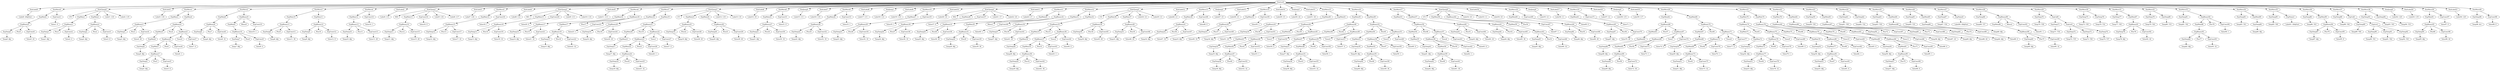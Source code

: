 digraph {
	ordering = out;
	ExpConst98 -> "Value98: 0";
	ExpTemp96 -> "Temp96: $rv";
	StatLabel21 -> "Label44: L20";
	StatMove39 -> ExpMem91;
	StatMove39 -> ExpConst97;
	ExpConst96 -> "Value96: 44";
	ExpBinary95 -> ExpTemp95;
	ExpBinary95 -> Plus80;
	ExpBinary95 -> ExpConst96;
	StatLabel20 -> "Label43: L19";
	ExpTemp93 -> "Temp93: T45";
	ExpTemp92 -> "Temp92: T43";
	ExpTemp90 -> "Temp90: T41";
	ExpTemp89 -> "Temp89: T40";
	ExpTemp88 -> "Temp88: T44";
	ExpConst95 -> "Value95: 8";
	ExpBinary94 -> ExpTemp87;
	ExpBinary94 -> Plus79;
	ExpBinary94 -> ExpConst95;
	ExpTemp87 -> "Temp87: $fp";
	StatMove36 -> ExpTemp86;
	StatMove36 -> ExpMem90;
	ExpTemp86 -> "Temp86: T43";
	ExpName1 -> "Label41: QS@Sort";
	StatMove35 -> ExpTemp85;
	StatMove35 -> ExpName1;
	ExpTemp85 -> "Temp85: T40";
	ExpMem89 -> ExpTemp84;
	StatMove34 -> ExpTemp83;
	StatMove34 -> ExpMem89;
	ExpTemp83 -> "Temp83: T41";
	ExpConst94 -> "Value94: 1";
	ExpMem88 -> ExpBinary93;
	ExpBinary93 -> ExpTemp82;
	ExpBinary93 -> Plus77;
	ExpBinary93 -> ExpConst93;
	ExpTemp82 -> "Temp82: $fp";
	StatMove32 -> ExpTemp79;
	StatMove32 -> ExpTemp80;
	ExpMem87 -> ExpBinary91;
	ExpBinary91 -> ExpTemp78;
	ExpBinary91 -> Plus76;
	ExpBinary91 -> ExpConst92;
	StatMove31 -> ExpTemp77;
	StatMove31 -> ExpMem87;
	ExpTemp77 -> "Temp77: T45";
	ExpTemp76 -> "Temp76: T32";
	ExpTemp73 -> "Temp73: T36";
	ExpTemp72 -> "Temp72: T35";
	StatMove13 -> ExpMem38;
	StatMove13 -> ExpConst48;
	ExpMem50 -> ExpMem51;
	StatMove33 -> ExpTemp81;
	StatMove33 -> ExpBinary92;
	ExpMem38 -> ExpBinary41;
	ExpConst46 -> "Value46: 20";
	ExpBinary39 -> ExpTemp30;
	ExpBinary39 -> Plus34;
	ExpBinary39 -> ExpConst45;
	ExpMem19 -> ExpBinary21;
	ExpConst44 -> "Value44: 4";
	StatMove17 -> ExpMem53;
	StatMove17 -> ExpMem57;
	ExpMem33 -> ExpMem34;
	ExpMem34 -> ExpTemp28;
	ExpConst89 -> "Value89: 4";
	ExpBinary34 -> ExpTemp27;
	ExpBinary34 -> Plus30;
	ExpBinary34 -> ExpConst41;
	ExpTemp27 -> "Temp27: $fp";
	ExpMem35 -> ExpBinary38;
	ExpConst40 -> "Value40: 1";
	ExpMem30 -> ExpBinary33;
	ExpTemp30 -> "Temp30: $fp";
	ExpConst39 -> "Value39: 36";
	ExpBinary38 -> ExpTemp29;
	ExpBinary38 -> Plus32;
	ExpBinary38 -> ExpConst42;
	ExpConst38 -> "Value38: 36";
	ExpConst60 -> "Value60: 4";
	ExpMem69 -> ExpBinary73;
	ExpMem29 -> ExpBinary31;
	ExpBinary84 -> ExpMem81;
	ExpBinary84 -> Plus71;
	ExpBinary84 -> ExpConst85;
	ExpTemp25 -> "Temp25: $fp";
	ExpConst36 -> "Value36: 16";
	StatLabel10 -> "Label20: L6";
	StatMove10 -> ExpMem27;
	StatMove10 -> ExpConst35;
	ExpMem4 -> ExpBinary4;
	StatCJump1 -> NE0;
	StatCJump1 -> ExpMem13;
	StatCJump1 -> ExpConst16;
	StatCJump1 -> "Label5: L16";
	StatCJump1 -> "Label6: L17";
	ExpBinary29 -> ExpTemp23;
	ExpBinary29 -> Plus26;
	ExpBinary29 -> ExpConst34;
	ExpBinary53 -> ExpBinary54;
	ExpBinary53 -> Times5;
	ExpBinary53 -> ExpConst60;
	StatMove37 -> ExpTemp88;
	StatMove37 -> ExpCall1;
	ExpMem64 -> ExpTemp48;
	ExpMem31 -> ExpBinary34;
	StatLabel8 -> "Label17: L11";
	ExpBinary18 -> ExpMem17;
	ExpBinary18 -> Plus17;
	ExpBinary18 -> ExpConst23;
	ExpTemp49 -> "Temp49: $fp";
	StatMove9 -> ExpMem26;
	StatMove9 -> ExpConst33;
	ExpConst86 -> "Value86: 4";
	ExpConst21 -> "Value21: 32";
	ExpTemp22 -> "Temp22: $fp";
	StatJump0 -> "Label15: L11";
	ExpTemp94 -> "Temp94: T33";
	StatLabel7 -> "Label16: L10";
	ExpMem90 -> ExpBinary94;
	ExpBinary20 -> ExpTemp16;
	ExpBinary20 -> Plus18;
	ExpBinary20 -> ExpConst24;
	ExpTemp28 -> "Temp28: $fp";
	ExpMem47 -> ExpTemp37;
	ExpMem26 -> ExpBinary28;
	StatLabel16 -> "Label34: L0";
	ExpBinary64 -> ExpTemp46;
	ExpBinary64 -> Plus55;
	ExpBinary64 -> ExpConst68;
	ExpMem25 -> ExpBinary27;
	ExpBinary27 -> ExpTemp21;
	ExpBinary27 -> Plus24;
	ExpBinary27 -> ExpConst30;
	ExpTemp21 -> "Temp21: $fp";
	ExpBinary60 -> ExpTemp43;
	ExpBinary60 -> Plus51;
	ExpBinary60 -> ExpConst64;
	ExpTemp64 -> "Temp64: $fp";
	ExpTemp24 -> "Temp24: $fp";
	ExpBinary25 -> ExpTemp19;
	ExpBinary25 -> Plus22;
	ExpBinary25 -> ExpConst28;
	ExpBinary40 -> ExpTemp31;
	ExpBinary40 -> Plus35;
	ExpBinary40 -> ExpConst46;
	ExpBinary26 -> ExpTemp20;
	ExpBinary26 -> Plus23;
	ExpBinary26 -> ExpConst29;
	StatCJump3 -> LT1;
	StatCJump3 -> ExpMem23;
	StatCJump3 -> ExpMem24;
	StatCJump3 -> "Label12: L10";
	StatCJump3 -> "Label13: L9";
	ExpMem60 -> ExpBinary64;
	ExpTemp55 -> "Temp55: $fp";
	ExpMem36 -> ExpBinary39;
	ExpBinary63 -> ExpTemp45;
	ExpBinary63 -> Plus53;
	ExpBinary63 -> ExpConst66;
	ExpMem22 -> ExpBinary24;
	ExpBinary24 -> ExpTemp18;
	ExpBinary24 -> Plus20;
	ExpBinary24 -> ExpConst25;
	ExpMem20 -> ExpMem21;
	StatMove7 -> ExpMem18;
	StatMove7 -> ExpMem19;
	ExpMem18 -> ExpBinary20;
	ExpMem54 -> ExpMem55;
	ExpBinary5 -> ExpBinary6;
	ExpBinary5 -> Times0;
	ExpBinary5 -> ExpConst7;
	ExpConst8 -> "Value8: 32";
	StatLabel17 -> "Label36: L1";
	StatJump5 -> "Label38: L15";
	ExpBinary83 -> ExpBinary84;
	ExpBinary83 -> Times11;
	ExpBinary83 -> ExpConst86;
	ExpConst4 -> "Value4: 40";
	ExpBinary8 -> ExpTemp6;
	ExpBinary8 -> Plus7;
	ExpBinary8 -> ExpConst8;
	ExpConst5 -> "Value5: 8";
	StatMove6 -> ExpMem16;
	StatMove6 -> ExpBinary18;
	ExpBinary12 -> ExpTemp9;
	ExpBinary12 -> Plus10;
	ExpBinary12 -> ExpConst12;
	ExpMem23 -> ExpBinary25;
	ExpMem9 -> ExpBinary10;
	ExpTemp23 -> "Temp23: $fp";
	ExpTemp17 -> "Temp17: $fp";
	ExpConst42 -> "Value42: 36";
	ExpMem1 -> ExpBinary1;
	ExpConst0 -> "Value0: 24";
	ExpMem6 -> ExpTemp4;
	ExpConst16 -> "Value16: 0";
	StatMove19 -> ExpMem61;
	StatMove19 -> ExpConst71;
	ExpTemp61 -> "Temp61: T38";
	ExpTemp74 -> "Temp74: T37";
	ExpBinary30 -> ExpTemp24;
	ExpBinary30 -> Plus27;
	ExpBinary30 -> ExpConst36;
	StatCJump4 -> NE2;
	StatCJump4 -> ExpMem28;
	StatCJump4 -> ExpConst37;
	StatCJump4 -> "Label21: L7";
	StatCJump4 -> "Label22: L8";
	ExpMem13 -> ExpBinary14;
	ExpBinary37 -> ExpMem35;
	ExpBinary37 -> Plus33;
	ExpBinary37 -> ExpConst43;
	ExpMem27 -> ExpBinary29;
	StatMove21 -> ExpMem70;
	StatMove21 -> ExpMem74;
	ExpConst32 -> "Value32: 16";
	ExpConst58 -> "Value58: 36";
	ExpMem15 -> ExpBinary16;
	ExpTemp8 -> "Temp8: $fp";
	ExpConst12 -> "Value12: 8";
	ExpTemp4 -> "Temp4: $fp";
	StatLabel5 -> "Label11: L13";
	ExpTemp1 -> "Temp1: $fp";
	StatMove4 -> ExpMem12;
	StatMove4 -> ExpConst14;
	ExpConst1 -> "Value1: 0";
	ExpTemp19 -> "Temp19: $fp";
	ExpConst64 -> "Value64: 24";
	ExpMem44 -> ExpBinary47;
	ExpBinary22 -> ExpBinary23;
	ExpBinary22 -> Times1;
	ExpBinary22 -> ExpConst27;
	ExpTemp33 -> "Temp33: $fp";
	StatLabel0 -> "Label0: QS@Sort";
	ExpConst24 -> "Value24: 20";
	ExpMem73 -> ExpBinary77;
	ExpConst28 -> "Value28: 20";
	StatCJump0 -> LT0;
	StatCJump0 -> ExpMem1;
	StatCJump0 -> ExpMem2;
	StatCJump0 -> "Label1: L18";
	StatCJump0 -> "Label2: L19";
	ExpTemp16 -> "Temp16: $fp";
	ExpMem0 -> ExpBinary0;
	ExpTemp36 -> "Temp36: $fp";
	ExpConst17 -> "Value17: 16";
	ExpMem3 -> ExpBinary3;
	StatMove30 -> ExpTemp75;
	StatMove30 -> ExpTemp76;
	ExpBinary10 -> ExpTemp7;
	ExpBinary10 -> Plus8;
	ExpBinary10 -> ExpConst9;
	ExpCall1 -> ExpTemp89;
	ExpCall1 -> ExpList1;
	ExpMem17 -> ExpBinary19;
	ExpConst15 -> "Value15: 28";
	ExpConst88 -> "Value88: 44";
	ExpBinary55 -> ExpTemp40;
	ExpBinary55 -> Plus46;
	ExpBinary55 -> ExpConst58;
	StatLabel1 -> "Label3: L18";
	ExpMem2 -> ExpBinary2;
	ExpConst47 -> "Value47: 16";
	StatLabel6 -> "Label14: L9";
	ExpTemp14 -> "Temp14: $fp";
	ExpBinary48 -> ExpMem46;
	ExpBinary48 -> Plus42;
	ExpBinary48 -> ExpBinary49;
	ExpMem59 -> ExpBinary63;
	ExpBinary76 -> ExpMem73;
	ExpBinary76 -> Plus65;
	ExpBinary76 -> ExpConst79;
	ExpConst23 -> "Value23: 1";
	ExpMem21 -> ExpTemp17;
	ExpTemp12 -> "Temp12: $fp";
	StatLabel3 -> "Label7: L16";
	ExpMem82 -> ExpBinary86;
	ExpMem7 -> ExpBinary7;
	ExpConst13 -> "Value13: 28";
	ExpTemp46 -> "Temp46: $fp";
	ExpBinary3 -> ExpTemp3;
	ExpBinary3 -> Plus3;
	ExpBinary3 -> ExpConst4;
	ExpConst45 -> "Value45: 40";
	ExpTemp40 -> "Temp40: $fp";
	ExpTemp67 -> "Temp67: T34";
	ExpConst26 -> "Value26: 1";
	ExpConst18 -> "Value18: 1";
	ExpConst82 -> "Value82: 1";
	ExpConst2 -> "Value2: 4";
	ExpTemp79 -> "Temp79: T44";
	ExpBinary14 -> ExpTemp11;
	ExpBinary14 -> Plus12;
	ExpBinary14 -> ExpConst15;
	ExpList1 -> ExpTemp90;
	ExpList1 -> ExpTemp91;
	ExpList1 -> ExpTemp92;
	ExpTemp9 -> "Temp9: $fp";
	ExpBinary11 -> ExpTemp8;
	ExpBinary11 -> Plus9;
	ExpBinary11 -> ExpConst11;
	ExpBinary32 -> ExpMem30;
	ExpBinary32 -> Minus1;
	ExpBinary32 -> ExpConst40;
	ExpMem14 -> ExpBinary15;
	ExpBinary0 -> ExpTemp0;
	ExpBinary0 -> Plus0;
	ExpBinary0 -> ExpConst0;
	StatLabel12 -> "Label26: L3";
	ExpBinary46 -> ExpMem44;
	ExpBinary46 -> Plus41;
	ExpBinary46 -> ExpConst53;
	ExpConst43 -> "Value43: 1";
	ExpBinary6 -> ExpMem7;
	ExpBinary6 -> Plus6;
	ExpBinary6 -> ExpConst6;
	ExpBinary7 -> ExpTemp5;
	ExpBinary7 -> Plus5;
	ExpBinary7 -> ExpConst5;
	StatLabel11 -> "Label23: L7";
	ExpBinary65 -> ExpTemp47;
	ExpBinary65 -> Plus56;
	ExpBinary65 -> ExpConst70;
	ExpTemp2 -> "Temp2: $fp";
	ExpMem8 -> ExpBinary8;
	ExpTemp0 -> "Temp0: $fp";
	ExpBinary36 -> ExpBinary37;
	ExpBinary36 -> Times2;
	ExpBinary36 -> ExpConst44;
	ExpConst74 -> "Value74: 4";
	ExpBinary1 -> ExpTemp1;
	ExpBinary1 -> Plus1;
	ExpBinary1 -> ExpConst2;
	StatMove40 -> ExpTemp96;
	StatMove40 -> ExpConst98;
	ExpBinary42 -> ExpTemp33;
	ExpBinary42 -> Plus37;
	ExpBinary42 -> ExpConst49;
	ExpTemp32 -> "Temp32: $fp";
	ExpConst10 -> "Value10: 1";
	ExpBinary41 -> ExpTemp32;
	ExpBinary41 -> Plus36;
	ExpBinary41 -> ExpConst47;
	ExpBinary54 -> ExpMem52;
	ExpBinary54 -> Plus47;
	ExpBinary54 -> ExpConst59;
	StatList0 -> StatLabel0;
	StatList0 -> StatMove0;
	StatList0 -> StatCJump0;
	StatList0 -> StatLabel1;
	StatList0 -> StatMove1;
	StatList0 -> StatMove2;
	StatList0 -> StatMove3;
	StatList0 -> StatMove4;
	StatList0 -> StatLabel2;
	StatList0 -> StatCJump1;
	StatList0 -> StatLabel3;
	StatList0 -> StatMove5;
	StatList0 -> StatLabel4;
	StatList0 -> StatCJump2;
	StatList0 -> StatLabel5;
	StatList0 -> StatMove6;
	StatList0 -> StatMove7;
	StatList0 -> StatCJump3;
	StatList0 -> StatLabel6;
	StatList0 -> StatMove8;
	StatList0 -> StatJump0;
	StatList0 -> StatLabel7;
	StatList0 -> StatMove9;
	StatList0 -> StatLabel8;
	StatList0 -> StatJump1;
	StatList0 -> StatLabel9;
	StatList0 -> StatMove10;
	StatList0 -> StatLabel10;
	StatList0 -> StatCJump4;
	StatList0 -> StatLabel11;
	StatList0 -> StatMove11;
	StatList0 -> StatMove12;
	StatList0 -> StatCJump5;
	StatList0 -> StatLabel12;
	StatList0 -> StatMove13;
	StatList0 -> StatJump2;
	StatList0 -> StatLabel13;
	StatList0 -> StatMove14;
	StatList0 -> StatLabel14;
	StatList0 -> StatJump3;
	StatList0 -> StatLabel15;
	StatList0 -> StatMove15;
	StatList0 -> StatMove16;
	StatList0 -> StatMove17;
	StatList0 -> StatCJump6;
	StatList0 -> StatLabel16;
	StatList0 -> StatMove18;
	StatList0 -> StatJump4;
	StatList0 -> StatLabel17;
	StatList0 -> StatMove19;
	StatList0 -> StatLabel18;
	StatList0 -> StatJump5;
	StatList0 -> StatLabel19;
	StatList0 -> StatMove20;
	StatList0 -> StatMove21;
	StatList0 -> StatMove22;
	StatList0 -> StatMove23;
	StatList0 -> StatMove24;
	StatList0 -> StatMove25;
	StatList0 -> StatMove26;
	StatList0 -> StatMove27;
	StatList0 -> StatMove28;
	StatList0 -> StatMove29;
	StatList0 -> StatMove30;
	StatList0 -> StatMove31;
	StatList0 -> StatMove32;
	StatList0 -> StatMove33;
	StatList0 -> StatMove34;
	StatList0 -> StatMove35;
	StatList0 -> StatMove36;
	StatList0 -> StatMove37;
	StatList0 -> StatMove38;
	StatList0 -> StatJump6;
	StatList0 -> StatLabel20;
	StatList0 -> StatMove39;
	StatList0 -> StatLabel21;
	StatList0 -> StatMove40;
	ExpBinary23 -> ExpMem22;
	ExpBinary23 -> Plus21;
	ExpBinary23 -> ExpConst26;
	StatMove16 -> ExpMem45;
	StatMove16 -> ExpMem49;
	ExpTemp80 -> "Temp80: T33";
	ExpConst11 -> "Value11: 36";
	ExpTemp47 -> "Temp47: $fp";
	ExpBinary2 -> ExpTemp2;
	ExpBinary2 -> Plus2;
	ExpBinary2 -> ExpConst3;
	StatMove3 -> ExpMem10;
	StatMove3 -> ExpMem11;
	ExpMem70 -> ExpBinary74;
	StatMove11 -> ExpMem29;
	StatMove11 -> ExpBinary32;
	ExpMem37 -> ExpBinary40;
	ExpTemp44 -> "Temp44: $fp";
	StatMove26 -> ExpTemp65;
	StatMove26 -> ExpMem85;
	ExpConst30 -> "Value30: 16";
	ExpMem10 -> ExpBinary11;
	ExpBinary79 -> ExpBinary80;
	ExpBinary79 -> Times10;
	ExpBinary79 -> ExpConst83;
	ExpTemp10 -> "Temp10: $fp";
	ExpMem28 -> ExpBinary30;
	ExpBinary69 -> ExpTemp49;
	ExpBinary69 -> Plus58;
	ExpBinary69 -> ExpConst72;
	ExpBinary13 -> ExpTemp10;
	ExpBinary13 -> Plus11;
	ExpBinary13 -> ExpConst13;
	ExpConst20 -> "Value20: 0";
	ExpConst49 -> "Value49: 16";
	ExpTemp13 -> "Temp13: $fp";
	ExpMem12 -> ExpBinary13;
	ExpConst3 -> "Value3: 8";
	ExpConst14 -> "Value14: 1";
	ExpBinary31 -> ExpTemp25;
	ExpBinary31 -> Plus28;
	ExpBinary31 -> ExpConst38;
	ExpConst9 -> "Value9: 4";
	ExpBinary28 -> ExpTemp22;
	ExpBinary28 -> Plus25;
	ExpBinary28 -> ExpConst32;
	StatMove5 -> ExpMem14;
	StatMove5 -> ExpConst18;
	ExpBinary89 -> ExpMem86;
	ExpBinary89 -> Minus2;
	ExpBinary89 -> ExpConst91;
	StatLabel2 -> "Label4: L15";
	ExpMem79 -> ExpMem80;
	ExpConst41 -> "Value41: 20";
	ExpMem75 -> ExpMem76;
	ExpConst25 -> "Value25: 32";
	ExpTemp11 -> "Temp11: $fp";
	ExpConst37 -> "Value37: 0";
	ExpConst22 -> "Value22: 32";
	ExpConst7 -> "Value7: 4";
	ExpMem86 -> ExpBinary90;
	ExpMem32 -> ExpBinary35;
	ExpTemp60 -> "Temp60: $fp";
	StatLabel4 -> "Label8: L12";
	ExpTemp53 -> "Temp53: $fp";
	ExpBinary16 -> ExpTemp13;
	ExpBinary16 -> Plus14;
	ExpBinary16 -> ExpConst19;
	StatMove0 -> ExpMem0;
	StatMove0 -> ExpConst1;
	ExpConst19 -> "Value19: 16";
	ExpMem24 -> ExpBinary26;
	ExpTemp5 -> "Temp5: $fp";
	ExpTemp57 -> "Temp57: $fp";
	StatMove1 -> ExpMem3;
	StatMove1 -> ExpMem4;
	ExpBinary17 -> ExpTemp14;
	ExpBinary17 -> Plus15;
	ExpBinary17 -> ExpConst21;
	ExpBinary35 -> ExpMem33;
	ExpBinary35 -> Plus31;
	ExpBinary35 -> ExpBinary36;
	ExpMem56 -> ExpBinary59;
	ExpConst62 -> "Value62: 1";
	StatMove12 -> ExpMem31;
	StatMove12 -> ExpMem32;
	ExpTemp15 -> "Temp15: $fp";
	ExpConst51 -> "Value51: 24";
	ExpMem77 -> ExpBinary81;
	ExpBinary19 -> ExpTemp15;
	ExpBinary19 -> Plus16;
	ExpBinary19 -> ExpConst22;
	ExpConst48 -> "Value48: 0";
	StatJump2 -> "Label27: L5";
	ExpConst93 -> "Value93: 32";
	ExpMem41 -> ExpBinary44;
	StatLabel13 -> "Label28: L4";
	ExpConst27 -> "Value27: 4";
	ExpMem39 -> ExpBinary42;
	ExpBinary73 -> ExpTemp51;
	ExpBinary73 -> Plus61;
	ExpBinary73 -> ExpConst75;
	ExpMem11 -> ExpBinary12;
	StatMove14 -> ExpMem39;
	StatMove14 -> ExpConst50;
	ExpMem49 -> ExpBinary52;
	ExpConst50 -> "Value50: 1";
	StatLabel14 -> "Label29: L5";
	StatJump6 -> "Label42: L20";
	ExpMem71 -> ExpMem72;
	StatJump3 -> "Label30: L6";
	ExpBinary15 -> ExpTemp12;
	ExpBinary15 -> Plus13;
	ExpBinary15 -> ExpConst17;
	ExpConst79 -> "Value79: 1";
	StatLabel15 -> "Label31: L8";
	ExpTemp45 -> "Temp45: $fp";
	ExpTemp3 -> "Temp3: $fp";
	ExpBinary43 -> ExpTemp34;
	ExpBinary43 -> Plus38;
	ExpBinary43 -> ExpConst51;
	ExpMem40 -> ExpBinary43;
	ExpTemp35 -> "Temp35: $fp";
	StatMove23 -> ExpTemp59;
	StatMove23 -> ExpMem83;
	ExpMem43 -> ExpTemp35;
	ExpMem42 -> ExpMem43;
	ExpBinary44 -> ExpMem42;
	ExpBinary44 -> Plus39;
	ExpBinary44 -> ExpBinary45;
	ExpMem16 -> ExpBinary17;
	ExpBinary81 -> ExpTemp55;
	ExpBinary81 -> Plus67;
	ExpBinary81 -> ExpConst81;
	ExpConst92 -> "Value92: 44";
	ExpBinary47 -> ExpTemp36;
	ExpBinary47 -> Plus40;
	ExpBinary47 -> ExpConst52;
	ExpMem62 -> ExpBinary66;
	ExpMem81 -> ExpBinary85;
	ExpConst52 -> "Value52: 32";
	ExpMem84 -> ExpBinary88;
	ExpTemp58 -> "Temp58: $fp";
	StatJump4 -> "Label35: L2";
	ExpConst53 -> "Value53: 1";
	ExpMem78 -> ExpBinary82;
	ExpBinary45 -> ExpBinary46;
	ExpBinary45 -> Times3;
	ExpBinary45 -> ExpConst54;
	ExpBinary21 -> ExpMem20;
	ExpBinary21 -> Plus19;
	ExpBinary21 -> ExpBinary22;
	ExpConst54 -> "Value54: 4";
	ExpConst72 -> "Value72: 36";
	ExpTemp38 -> "Temp38: $fp";
	ExpTemp69 -> "Temp69: $fp";
	ExpMem46 -> ExpMem47;
	ExpBinary4 -> ExpMem5;
	ExpBinary4 -> Plus4;
	ExpBinary4 -> ExpBinary5;
	ExpBinary51 -> ExpTemp38;
	ExpBinary51 -> Plus43;
	ExpBinary51 -> ExpConst55;
	ExpBinary9 -> ExpMem9;
	ExpBinary9 -> Minus0;
	ExpBinary9 -> ExpConst10;
	ExpConst61 -> "Value61: 36";
	ExpConst55 -> "Value55: 32";
	ExpBinary92 -> ExpMem88;
	ExpBinary92 -> Plus78;
	ExpBinary92 -> ExpConst94;
	ExpMem48 -> ExpBinary51;
	ExpBinary50 -> ExpMem48;
	ExpBinary50 -> Plus44;
	ExpBinary50 -> ExpConst56;
	ExpConst56 -> "Value56: 1";
	ExpTemp34 -> "Temp34: $fp";
	ExpBinary49 -> ExpBinary50;
	ExpBinary49 -> Times4;
	ExpBinary49 -> ExpConst57;
	ExpTemp50 -> "Temp50: $fp";
	ExpConst97 -> "Value97: 0";
	ExpConst57 -> "Value57: 4";
	ExpConst77 -> "Value77: 4";
	ExpMem61 -> ExpBinary65;
	ExpBinary58 -> ExpMem56;
	ExpBinary58 -> Plus50;
	ExpBinary58 -> ExpConst62;
	StatMove2 -> ExpMem8;
	StatMove2 -> ExpBinary9;
	ExpMem45 -> ExpBinary48;
	ExpTemp95 -> "Temp95: $fp";
	StatMove38 -> ExpTemp93;
	StatMove38 -> ExpTemp94;
	ExpTemp51 -> "Temp51: $fp";
	ExpTemp39 -> "Temp39: $fp";
	ExpConst63 -> "Value63: 4";
	ExpMem51 -> ExpTemp39;
	ExpBinary85 -> ExpTemp57;
	ExpBinary85 -> Plus70;
	ExpBinary85 -> ExpConst84;
	ExpTemp84 -> "Temp84: $fp";
	ExpBinary52 -> ExpMem50;
	ExpBinary52 -> Plus45;
	ExpBinary52 -> ExpBinary53;
	ExpTemp91 -> "Temp91: T42";
	ExpMem52 -> ExpBinary55;
	StatLabel18 -> "Label37: L2";
	ExpCall0 -> ExpTemp71;
	ExpCall0 -> ExpList0;
	ExpConst59 -> "Value59: 1";
	ExpTemp56 -> "Temp56: $fp";
	ExpMem85 -> ExpTemp66;
	ExpTemp41 -> "Temp41: $fp";
	ExpTemp31 -> "Temp31: $fp";
	ExpTemp42 -> "Temp42: $fp";
	ExpBinary59 -> ExpTemp42;
	ExpBinary59 -> Plus49;
	ExpBinary59 -> ExpConst61;
	StatMove8 -> ExpMem25;
	StatMove8 -> ExpConst31;
	ExpBinary74 -> ExpMem71;
	ExpBinary74 -> Plus63;
	ExpBinary74 -> ExpBinary75;
	ExpBinary57 -> ExpBinary58;
	ExpBinary57 -> Times6;
	ExpBinary57 -> ExpConst63;
	ExpConst75 -> "Value75: 32";
	ExpConst34 -> "Value34: 16";
	ExpMem53 -> ExpBinary56;
	ExpTemp7 -> "Temp7: $fp";
	ExpTemp43 -> "Temp43: $fp";
	ExpMem57 -> ExpBinary60;
	StatJump1 -> "Label18: L12";
	StatCJump6 -> LT3;
	StatCJump6 -> ExpMem58;
	StatCJump6 -> ExpBinary62;
	StatCJump6 -> "Label32: L0";
	StatCJump6 -> "Label33: L1";
	ExpBinary33 -> ExpTemp26;
	ExpBinary33 -> Plus29;
	ExpBinary33 -> ExpConst39;
	ExpBinary61 -> ExpTemp44;
	ExpBinary61 -> Plus52;
	ExpBinary61 -> ExpConst65;
	ExpConst29 -> "Value29: 40";
	ExpConst65 -> "Value65: 36";
	ExpConst66 -> "Value66: 32";
	ExpBinary62 -> ExpMem59;
	ExpBinary62 -> Plus54;
	ExpBinary62 -> ExpConst67;
	ExpTemp63 -> "Temp63: T36";
	ExpBinary90 -> ExpTemp69;
	ExpBinary90 -> Plus75;
	ExpBinary90 -> ExpConst90;
	StatCJump5 -> LT2;
	StatCJump5 -> ExpMem36;
	StatCJump5 -> ExpMem37;
	StatCJump5 -> "Label24: L4";
	StatCJump5 -> "Label25: L3";
	ExpTemp29 -> "Temp29: $fp";
	ExpConst68 -> "Value68: 28";
	ExpTemp26 -> "Temp26: $fp";
	ExpConst70 -> "Value70: 28";
	ExpConst83 -> "Value83: 4";
	StatCJump2 -> NE1;
	StatCJump2 -> ExpMem15;
	StatCJump2 -> ExpConst20;
	StatCJump2 -> "Label9: L13";
	StatCJump2 -> "Label10: L14";
	ExpConst71 -> "Value71: 1";
	StatLabel19 -> "Label39: L17";
	ExpTemp48 -> "Temp48: $fp";
	ExpMem63 -> ExpMem64;
	ExpBinary66 -> ExpMem63;
	ExpBinary66 -> Plus57;
	ExpBinary66 -> ExpBinary67;
	ExpMem65 -> ExpBinary69;
	ExpBinary68 -> ExpMem65;
	ExpBinary68 -> Plus59;
	ExpBinary68 -> ExpConst73;
	ExpBinary67 -> ExpBinary68;
	ExpBinary67 -> Times7;
	ExpBinary67 -> ExpConst74;
	StatMove20 -> ExpMem62;
	StatMove20 -> ExpMem66;
	ExpMem68 -> ExpTemp50;
	ExpMem67 -> ExpMem68;
	ExpBinary72 -> ExpMem69;
	ExpBinary72 -> Plus62;
	ExpBinary72 -> ExpConst76;
	ExpMem66 -> ExpBinary70;
	ExpTemp81 -> "Temp81: T42";
	ExpTemp20 -> "Temp20: $fp";
	ExpConst76 -> "Value76: 1";
	ExpMem5 -> ExpMem6;
	ExpBinary78 -> ExpMem75;
	ExpBinary78 -> Plus66;
	ExpBinary78 -> ExpBinary79;
	StatMove27 -> ExpTemp67;
	StatMove27 -> ExpName0;
	ExpMem83 -> ExpBinary87;
	ExpBinary71 -> ExpBinary72;
	ExpBinary71 -> Times8;
	ExpBinary71 -> ExpConst77;
	ExpTemp37 -> "Temp37: $fp";
	ExpConst67 -> "Value67: 1";
	ExpTemp52 -> "Temp52: $fp";
	ExpConst69 -> "Value69: 0";
	ExpMem72 -> ExpTemp52;
	ExpBinary77 -> ExpTemp53;
	ExpBinary77 -> Plus64;
	ExpBinary77 -> ExpConst78;
	ExpConst78 -> "Value78: 32";
	ExpBinary75 -> ExpBinary76;
	ExpBinary75 -> Times9;
	ExpBinary75 -> ExpConst80;
	StatMove15 -> ExpMem40;
	StatMove15 -> ExpMem41;
	ExpConst80 -> "Value80: 4";
	ExpConst81 -> "Value81: 8";
	ExpConst6 -> "Value6: 1";
	ExpTemp54 -> "Temp54: $fp";
	ExpConst35 -> "Value35: 1";
	ExpMem76 -> ExpTemp54;
	ExpBinary80 -> ExpMem77;
	ExpBinary80 -> Plus68;
	ExpBinary80 -> ExpConst82;
	ExpConst31 -> "Value31: 0";
	ExpBinary56 -> ExpMem54;
	ExpBinary56 -> Plus48;
	ExpBinary56 -> ExpBinary57;
	ExpMem74 -> ExpBinary78;
	ExpConst73 -> "Value73: 1";
	ExpMem80 -> ExpTemp56;
	StatMove25 -> ExpTemp63;
	StatMove25 -> ExpMem84;
	ExpBinary82 -> ExpMem79;
	ExpBinary82 -> Plus69;
	ExpBinary82 -> ExpBinary83;
	ExpTemp75 -> "Temp75: T39";
	ExpTemp6 -> "Temp6: $fp";
	ExpConst84 -> "Value84: 8";
	StatMove18 -> ExpMem60;
	StatMove18 -> ExpConst69;
	ExpConst85 -> "Value85: 1";
	ExpMem91 -> ExpBinary95;
	StatMove22 -> ExpMem78;
	StatMove22 -> ExpMem82;
	ExpBinary86 -> ExpTemp58;
	ExpBinary86 -> Plus72;
	ExpBinary86 -> ExpConst87;
	ExpConst87 -> "Value87: 24";
	ExpConst90 -> "Value90: 32";
	StatLabel9 -> "Label19: L14";
	ExpTemp59 -> "Temp59: T39";
	ExpBinary70 -> ExpMem67;
	ExpBinary70 -> Plus60;
	ExpBinary70 -> ExpBinary71;
	ExpTemp18 -> "Temp18: $fp";
	ExpBinary87 -> ExpTemp60;
	ExpBinary87 -> Plus73;
	ExpBinary87 -> ExpConst88;
	StatMove24 -> ExpTemp61;
	StatMove24 -> ExpTemp62;
	ExpList0 -> ExpTemp72;
	ExpList0 -> ExpTemp73;
	ExpList0 -> ExpTemp74;
	ExpTemp62 -> "Temp62: T32";
	ExpMem58 -> ExpBinary61;
	ExpBinary88 -> ExpTemp64;
	ExpBinary88 -> Plus74;
	ExpBinary88 -> ExpConst89;
	ExpConst33 -> "Value33: 1";
	ExpMem55 -> ExpTemp41;
	ExpTemp65 -> "Temp65: T35";
	ExpTemp66 -> "Temp66: $fp";
	ExpName0 -> "Label40: QS@Sort";
	ExpTemp68 -> "Temp68: T37";
	ExpTemp78 -> "Temp78: $fp";
	StatMove28 -> ExpTemp68;
	StatMove28 -> ExpBinary89;
	ExpConst91 -> "Value91: 1";
	ExpTemp70 -> "Temp70: T38";
	StatMove29 -> ExpTemp70;
	StatMove29 -> ExpCall0;
	ExpTemp71 -> "Temp71: T34";
}

